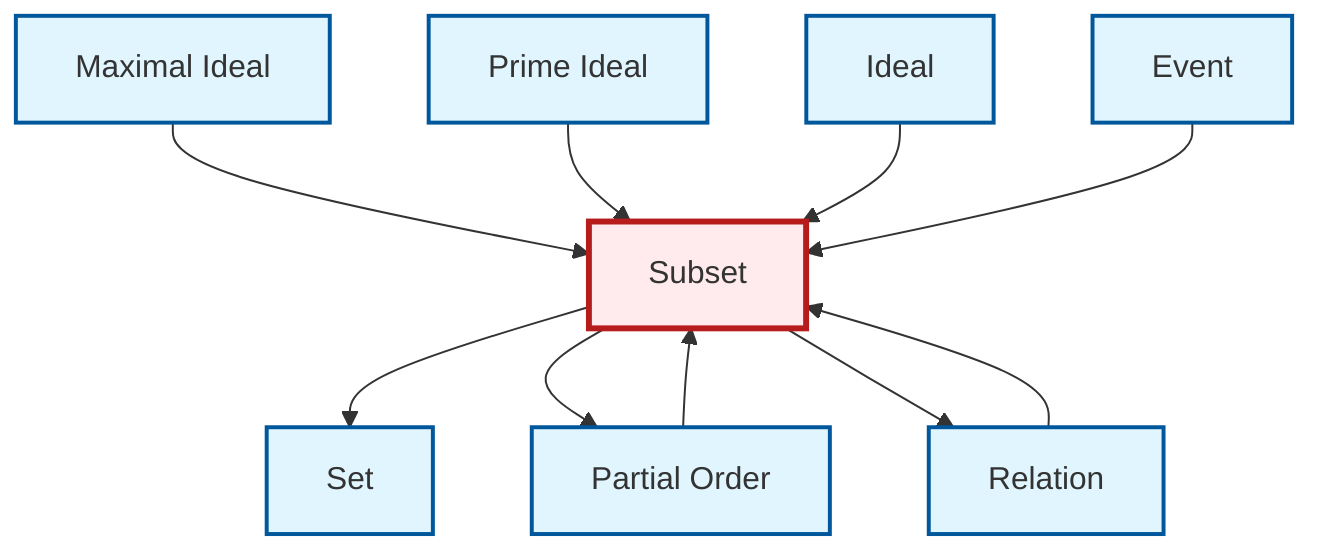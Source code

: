 graph TD
    classDef definition fill:#e1f5fe,stroke:#01579b,stroke-width:2px
    classDef theorem fill:#f3e5f5,stroke:#4a148c,stroke-width:2px
    classDef axiom fill:#fff3e0,stroke:#e65100,stroke-width:2px
    classDef example fill:#e8f5e9,stroke:#1b5e20,stroke-width:2px
    classDef current fill:#ffebee,stroke:#b71c1c,stroke-width:3px
    def-set["Set"]:::definition
    def-event["Event"]:::definition
    def-relation["Relation"]:::definition
    def-subset["Subset"]:::definition
    def-ideal["Ideal"]:::definition
    def-maximal-ideal["Maximal Ideal"]:::definition
    def-partial-order["Partial Order"]:::definition
    def-prime-ideal["Prime Ideal"]:::definition
    def-subset --> def-set
    def-subset --> def-partial-order
    def-relation --> def-subset
    def-maximal-ideal --> def-subset
    def-prime-ideal --> def-subset
    def-partial-order --> def-subset
    def-ideal --> def-subset
    def-subset --> def-relation
    def-event --> def-subset
    class def-subset current